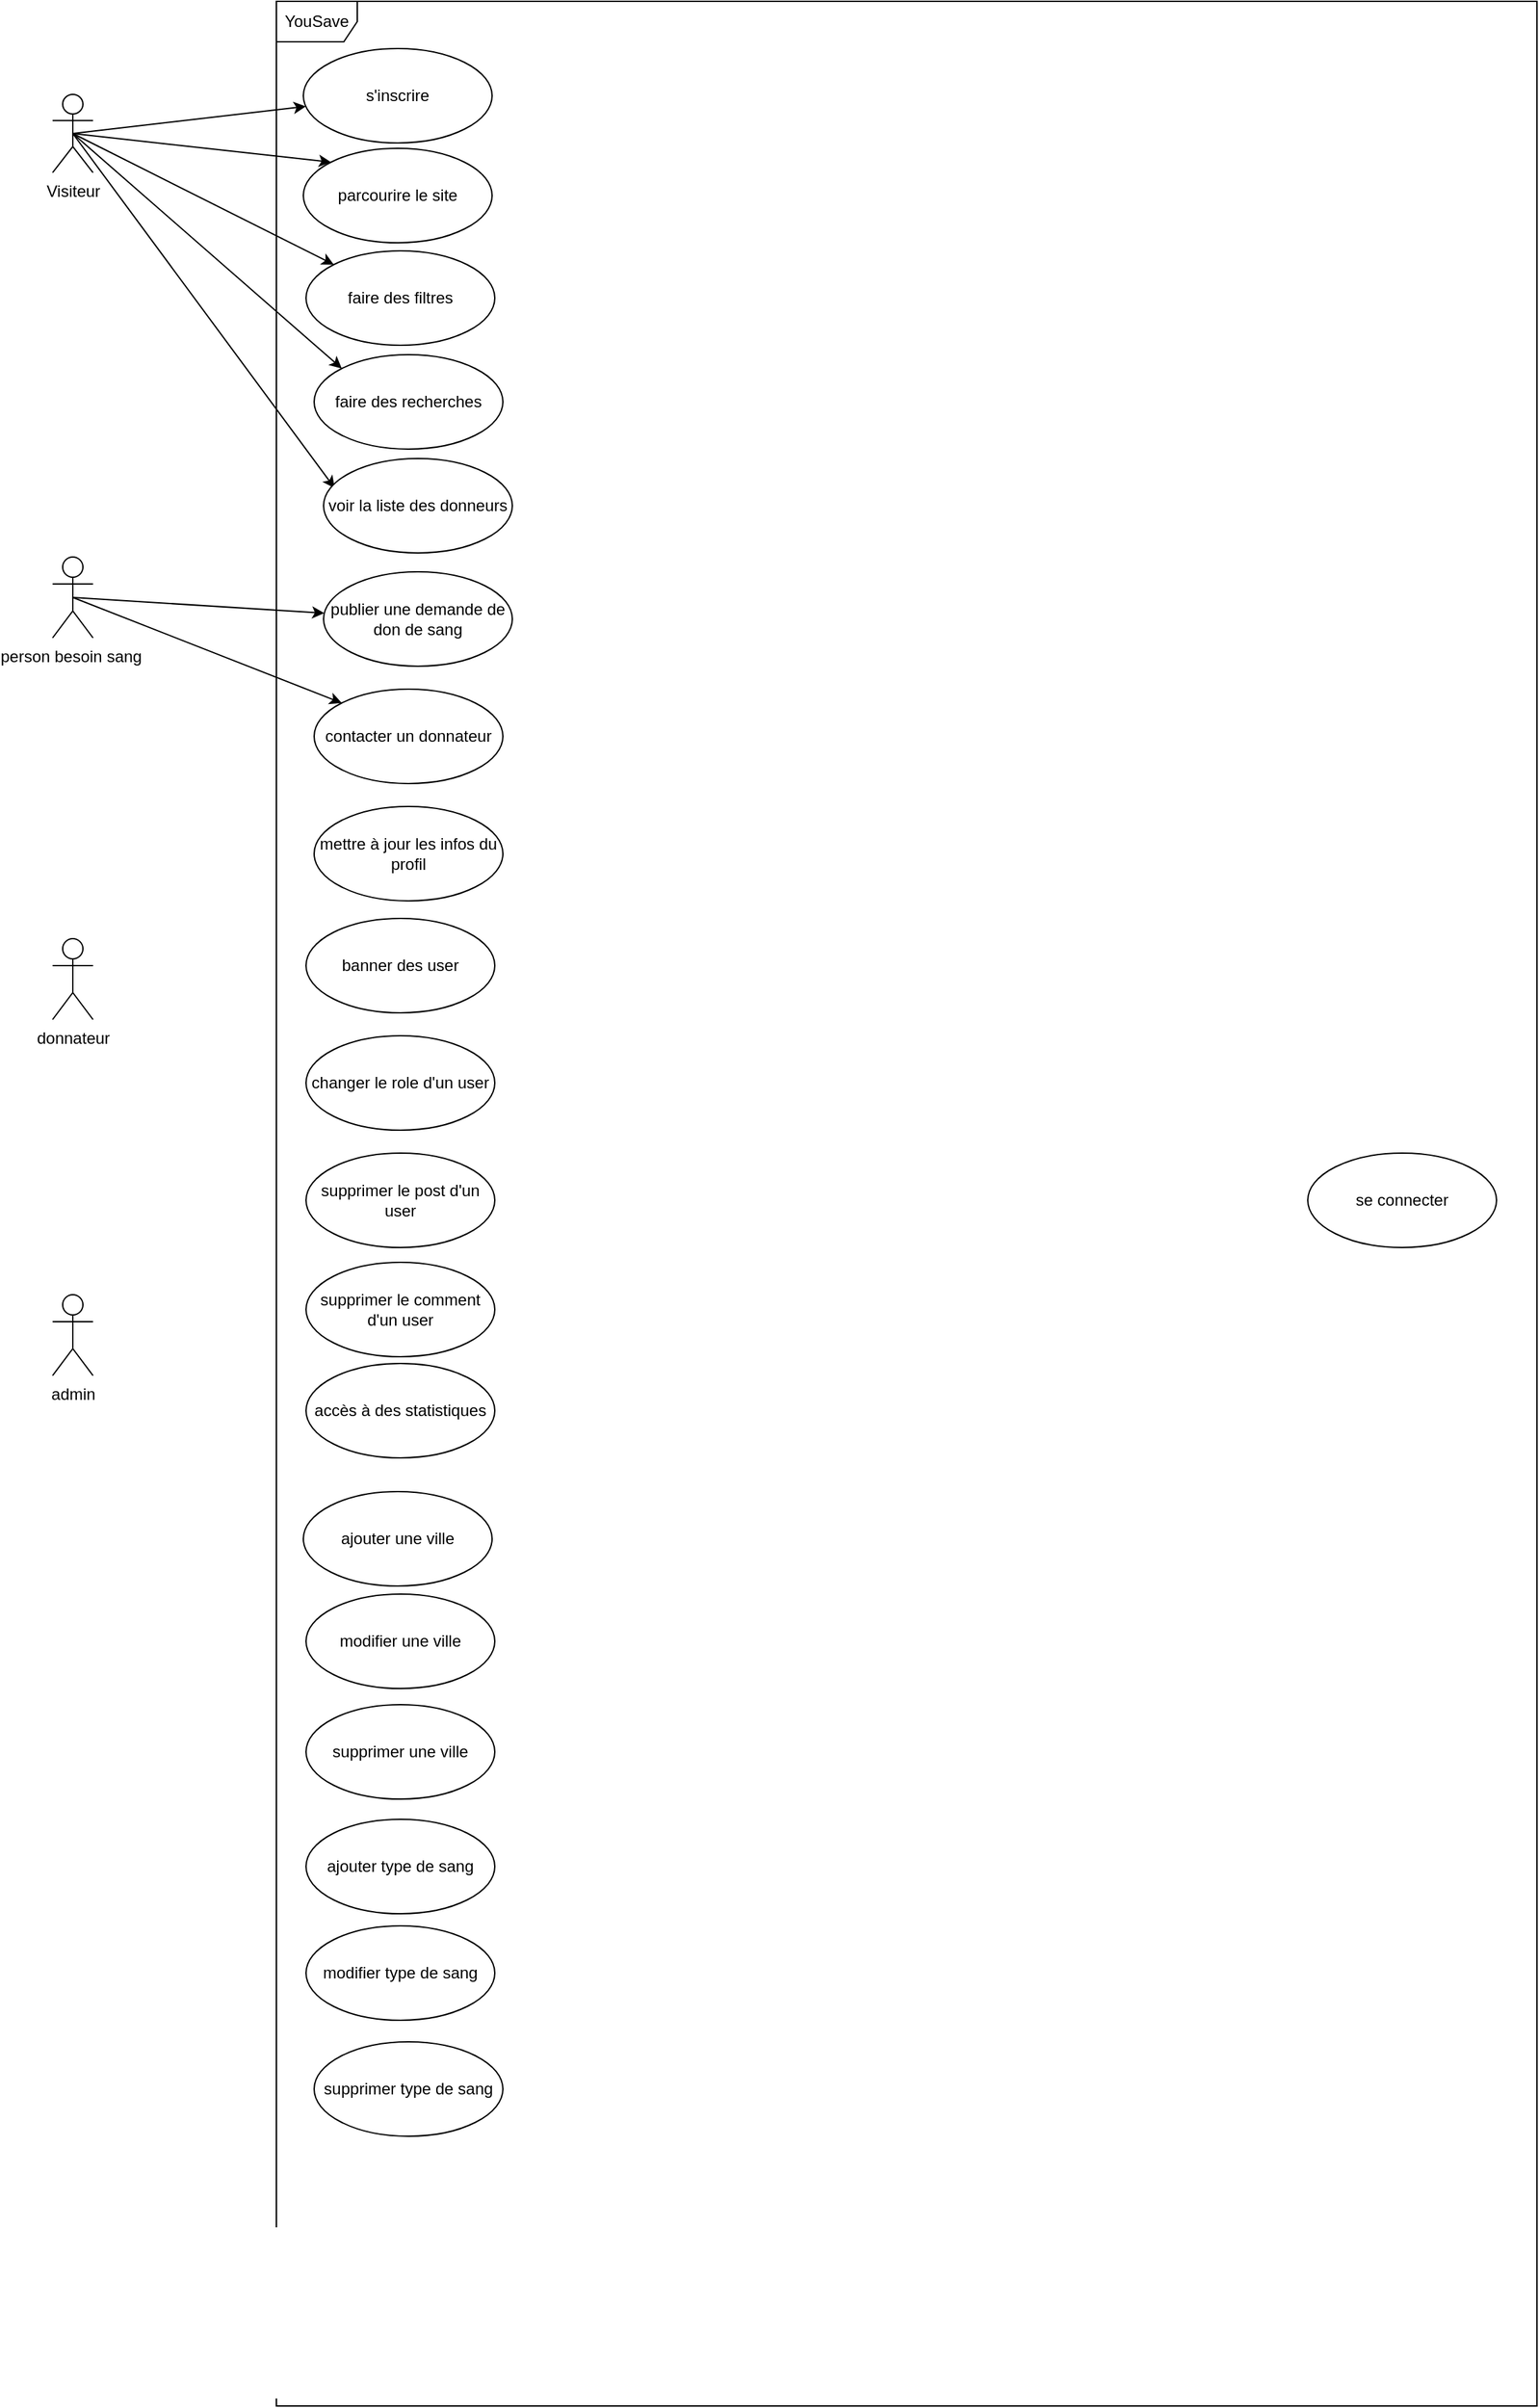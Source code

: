 <mxfile>
    <diagram id="X2z7S52BYxHaxV44xoLP" name="Page-1">
        <mxGraphModel dx="885" dy="407" grid="0" gridSize="10" guides="1" tooltips="1" connect="1" arrows="1" fold="1" page="0" pageScale="1" pageWidth="850" pageHeight="1100" math="0" shadow="0">
            <root>
                <mxCell id="0"/>
                <mxCell id="1" parent="0"/>
                <mxCell id="3" value="YouSave" style="shape=umlFrame;whiteSpace=wrap;html=1;" vertex="1" parent="1">
                    <mxGeometry x="156" y="243" width="935" height="1783" as="geometry"/>
                </mxCell>
                <mxCell id="6" value="donnateur" style="shape=umlActor;verticalLabelPosition=bottom;verticalAlign=top;html=1;" vertex="1" parent="1">
                    <mxGeometry x="-10" y="938" width="30" height="60" as="geometry"/>
                </mxCell>
                <mxCell id="28" style="edgeStyle=none;html=1;exitX=0.5;exitY=0.5;exitDx=0;exitDy=0;exitPerimeter=0;" edge="1" parent="1" source="7" target="14">
                    <mxGeometry relative="1" as="geometry"/>
                </mxCell>
                <mxCell id="29" style="edgeStyle=none;html=1;exitX=0.5;exitY=0.5;exitDx=0;exitDy=0;exitPerimeter=0;entryX=0;entryY=0;entryDx=0;entryDy=0;" edge="1" parent="1" source="7" target="15">
                    <mxGeometry relative="1" as="geometry"/>
                </mxCell>
                <mxCell id="30" style="edgeStyle=none;html=1;exitX=0.5;exitY=0.5;exitDx=0;exitDy=0;exitPerimeter=0;" edge="1" parent="1" source="7" target="16">
                    <mxGeometry relative="1" as="geometry"/>
                </mxCell>
                <mxCell id="31" style="edgeStyle=none;html=1;exitX=0.5;exitY=0.5;exitDx=0;exitDy=0;exitPerimeter=0;entryX=0;entryY=0;entryDx=0;entryDy=0;" edge="1" parent="1" source="7" target="17">
                    <mxGeometry relative="1" as="geometry"/>
                </mxCell>
                <mxCell id="32" style="edgeStyle=none;html=1;exitX=0.5;exitY=0.5;exitDx=0;exitDy=0;exitPerimeter=0;entryX=0.059;entryY=0.313;entryDx=0;entryDy=0;entryPerimeter=0;" edge="1" parent="1" source="7" target="18">
                    <mxGeometry relative="1" as="geometry"/>
                </mxCell>
                <mxCell id="7" value="Visiteur" style="shape=umlActor;verticalLabelPosition=bottom;verticalAlign=top;html=1;" vertex="1" parent="1">
                    <mxGeometry x="-10" y="312" width="30" height="58" as="geometry"/>
                </mxCell>
                <mxCell id="33" style="edgeStyle=none;html=1;exitX=0.5;exitY=0.5;exitDx=0;exitDy=0;exitPerimeter=0;" edge="1" parent="1" source="8" target="20">
                    <mxGeometry relative="1" as="geometry"/>
                </mxCell>
                <mxCell id="34" style="edgeStyle=none;html=1;exitX=0.5;exitY=0.5;exitDx=0;exitDy=0;exitPerimeter=0;entryX=0;entryY=0;entryDx=0;entryDy=0;" edge="1" parent="1" source="8" target="21">
                    <mxGeometry relative="1" as="geometry"/>
                </mxCell>
                <mxCell id="8" value="person besoin sang&amp;nbsp;" style="shape=umlActor;verticalLabelPosition=bottom;verticalAlign=top;html=1;" vertex="1" parent="1">
                    <mxGeometry x="-10" y="655" width="30" height="60" as="geometry"/>
                </mxCell>
                <mxCell id="13" value="admin" style="shape=umlActor;verticalLabelPosition=bottom;verticalAlign=top;html=1;" vertex="1" parent="1">
                    <mxGeometry x="-10" y="1202" width="30" height="60" as="geometry"/>
                </mxCell>
                <mxCell id="14" value="s'inscrire&lt;span style=&quot;color: rgba(0, 0, 0, 0); font-family: monospace; font-size: 0px; text-align: start;&quot;&gt;%3CmxGraphModel%3E%3Croot%3E%3CmxCell%20id%3D%220%22%2F%3E%3CmxCell%20id%3D%221%22%20parent%3D%220%22%2F%3E%3CmxCell%20id%3D%222%22%20value%3D%22donnateur%22%20style%3D%22shape%3DumlActor%3BverticalLabelPosition%3Dbottom%3BverticalAlign%3Dtop%3Bhtml%3D1%3B%22%20vertex%3D%221%22%20parent%3D%221%22%3E%3CmxGeometry%20x%3D%22-10%22%20y%3D%22682%22%20width%3D%2230%22%20height%3D%2260%22%20as%3D%22geometry%22%2F%3E%3C%2FmxCell%3E%3C%2Froot%3E%3C%2FmxGraphModel%3E&lt;/span&gt;" style="ellipse;whiteSpace=wrap;html=1;" vertex="1" parent="1">
                    <mxGeometry x="176" y="278" width="140" height="70" as="geometry"/>
                </mxCell>
                <mxCell id="15" value="parcourire le site" style="ellipse;whiteSpace=wrap;html=1;" vertex="1" parent="1">
                    <mxGeometry x="176" y="352" width="140" height="70" as="geometry"/>
                </mxCell>
                <mxCell id="16" value="faire des filtres" style="ellipse;whiteSpace=wrap;html=1;" vertex="1" parent="1">
                    <mxGeometry x="178" y="428" width="140" height="70" as="geometry"/>
                </mxCell>
                <mxCell id="17" value="faire des recherches" style="ellipse;whiteSpace=wrap;html=1;" vertex="1" parent="1">
                    <mxGeometry x="184" y="505" width="140" height="70" as="geometry"/>
                </mxCell>
                <mxCell id="18" value="voir la liste des donneurs" style="ellipse;whiteSpace=wrap;html=1;" vertex="1" parent="1">
                    <mxGeometry x="191" y="582" width="140" height="70" as="geometry"/>
                </mxCell>
                <mxCell id="19" value="mettre à jour les infos du profil&lt;span style=&quot;color: rgba(0, 0, 0, 0); font-family: monospace; font-size: 0px; text-align: start;&quot;&gt;%3CmxGraphModel%3E%3Croot%3E%3CmxCell%20id%3D%220%22%2F%3E%3CmxCell%20id%3D%221%22%20parent%3D%220%22%2F%3E%3CmxCell%20id%3D%222%22%20value%3D%22voir%20la%20liste%20des%20donneurs%22%20style%3D%22ellipse%3BwhiteSpace%3Dwrap%3Bhtml%3D1%3B%22%20vertex%3D%221%22%20parent%3D%221%22%3E%3CmxGeometry%20x%3D%22204%22%20y%3D%22640%22%20width%3D%22140%22%20height%3D%2270%22%20as%3D%22geometry%22%2F%3E%3C%2FmxCell%3E%3C%2Froot%3E%3C%2FmxGraphModel%3E&lt;/span&gt;" style="ellipse;whiteSpace=wrap;html=1;" vertex="1" parent="1">
                    <mxGeometry x="184" y="840" width="140" height="70" as="geometry"/>
                </mxCell>
                <mxCell id="20" value="publier une demande de don de sang" style="ellipse;whiteSpace=wrap;html=1;" vertex="1" parent="1">
                    <mxGeometry x="191" y="666" width="140" height="70" as="geometry"/>
                </mxCell>
                <mxCell id="21" value="contacter un donnateur" style="ellipse;whiteSpace=wrap;html=1;" vertex="1" parent="1">
                    <mxGeometry x="184" y="753" width="140" height="70" as="geometry"/>
                </mxCell>
                <mxCell id="22" value="se connecter" style="ellipse;whiteSpace=wrap;html=1;" vertex="1" parent="1">
                    <mxGeometry x="921" y="1097" width="140" height="70" as="geometry"/>
                </mxCell>
                <mxCell id="23" value="banner des user" style="ellipse;whiteSpace=wrap;html=1;" vertex="1" parent="1">
                    <mxGeometry x="178" y="923" width="140" height="70" as="geometry"/>
                </mxCell>
                <mxCell id="24" value="changer le role d'un user" style="ellipse;whiteSpace=wrap;html=1;" vertex="1" parent="1">
                    <mxGeometry x="178" y="1010" width="140" height="70" as="geometry"/>
                </mxCell>
                <mxCell id="35" value="supprimer le post d'un user" style="ellipse;whiteSpace=wrap;html=1;" vertex="1" parent="1">
                    <mxGeometry x="178" y="1097" width="140" height="70" as="geometry"/>
                </mxCell>
                <mxCell id="36" value="supprimer le comment d'un user" style="ellipse;whiteSpace=wrap;html=1;" vertex="1" parent="1">
                    <mxGeometry x="178" y="1178" width="140" height="70" as="geometry"/>
                </mxCell>
                <mxCell id="37" value="accès à des statistiques" style="ellipse;whiteSpace=wrap;html=1;" vertex="1" parent="1">
                    <mxGeometry x="178" y="1253" width="140" height="70" as="geometry"/>
                </mxCell>
                <mxCell id="38" value="ajouter une ville" style="ellipse;whiteSpace=wrap;html=1;" vertex="1" parent="1">
                    <mxGeometry x="176" y="1348" width="140" height="70" as="geometry"/>
                </mxCell>
                <mxCell id="39" value="modifier une ville" style="ellipse;whiteSpace=wrap;html=1;" vertex="1" parent="1">
                    <mxGeometry x="178" y="1424" width="140" height="70" as="geometry"/>
                </mxCell>
                <mxCell id="40" value="supprimer une ville" style="ellipse;whiteSpace=wrap;html=1;" vertex="1" parent="1">
                    <mxGeometry x="178" y="1506" width="140" height="70" as="geometry"/>
                </mxCell>
                <mxCell id="41" value="ajouter type de sang" style="ellipse;whiteSpace=wrap;html=1;" vertex="1" parent="1">
                    <mxGeometry x="178" y="1591" width="140" height="70" as="geometry"/>
                </mxCell>
                <mxCell id="42" value="modifier type de sang" style="ellipse;whiteSpace=wrap;html=1;" vertex="1" parent="1">
                    <mxGeometry x="178" y="1670" width="140" height="70" as="geometry"/>
                </mxCell>
                <mxCell id="43" value="supprimer type de sang" style="ellipse;whiteSpace=wrap;html=1;" vertex="1" parent="1">
                    <mxGeometry x="184" y="1756" width="140" height="70" as="geometry"/>
                </mxCell>
            </root>
        </mxGraphModel>
    </diagram>
</mxfile>